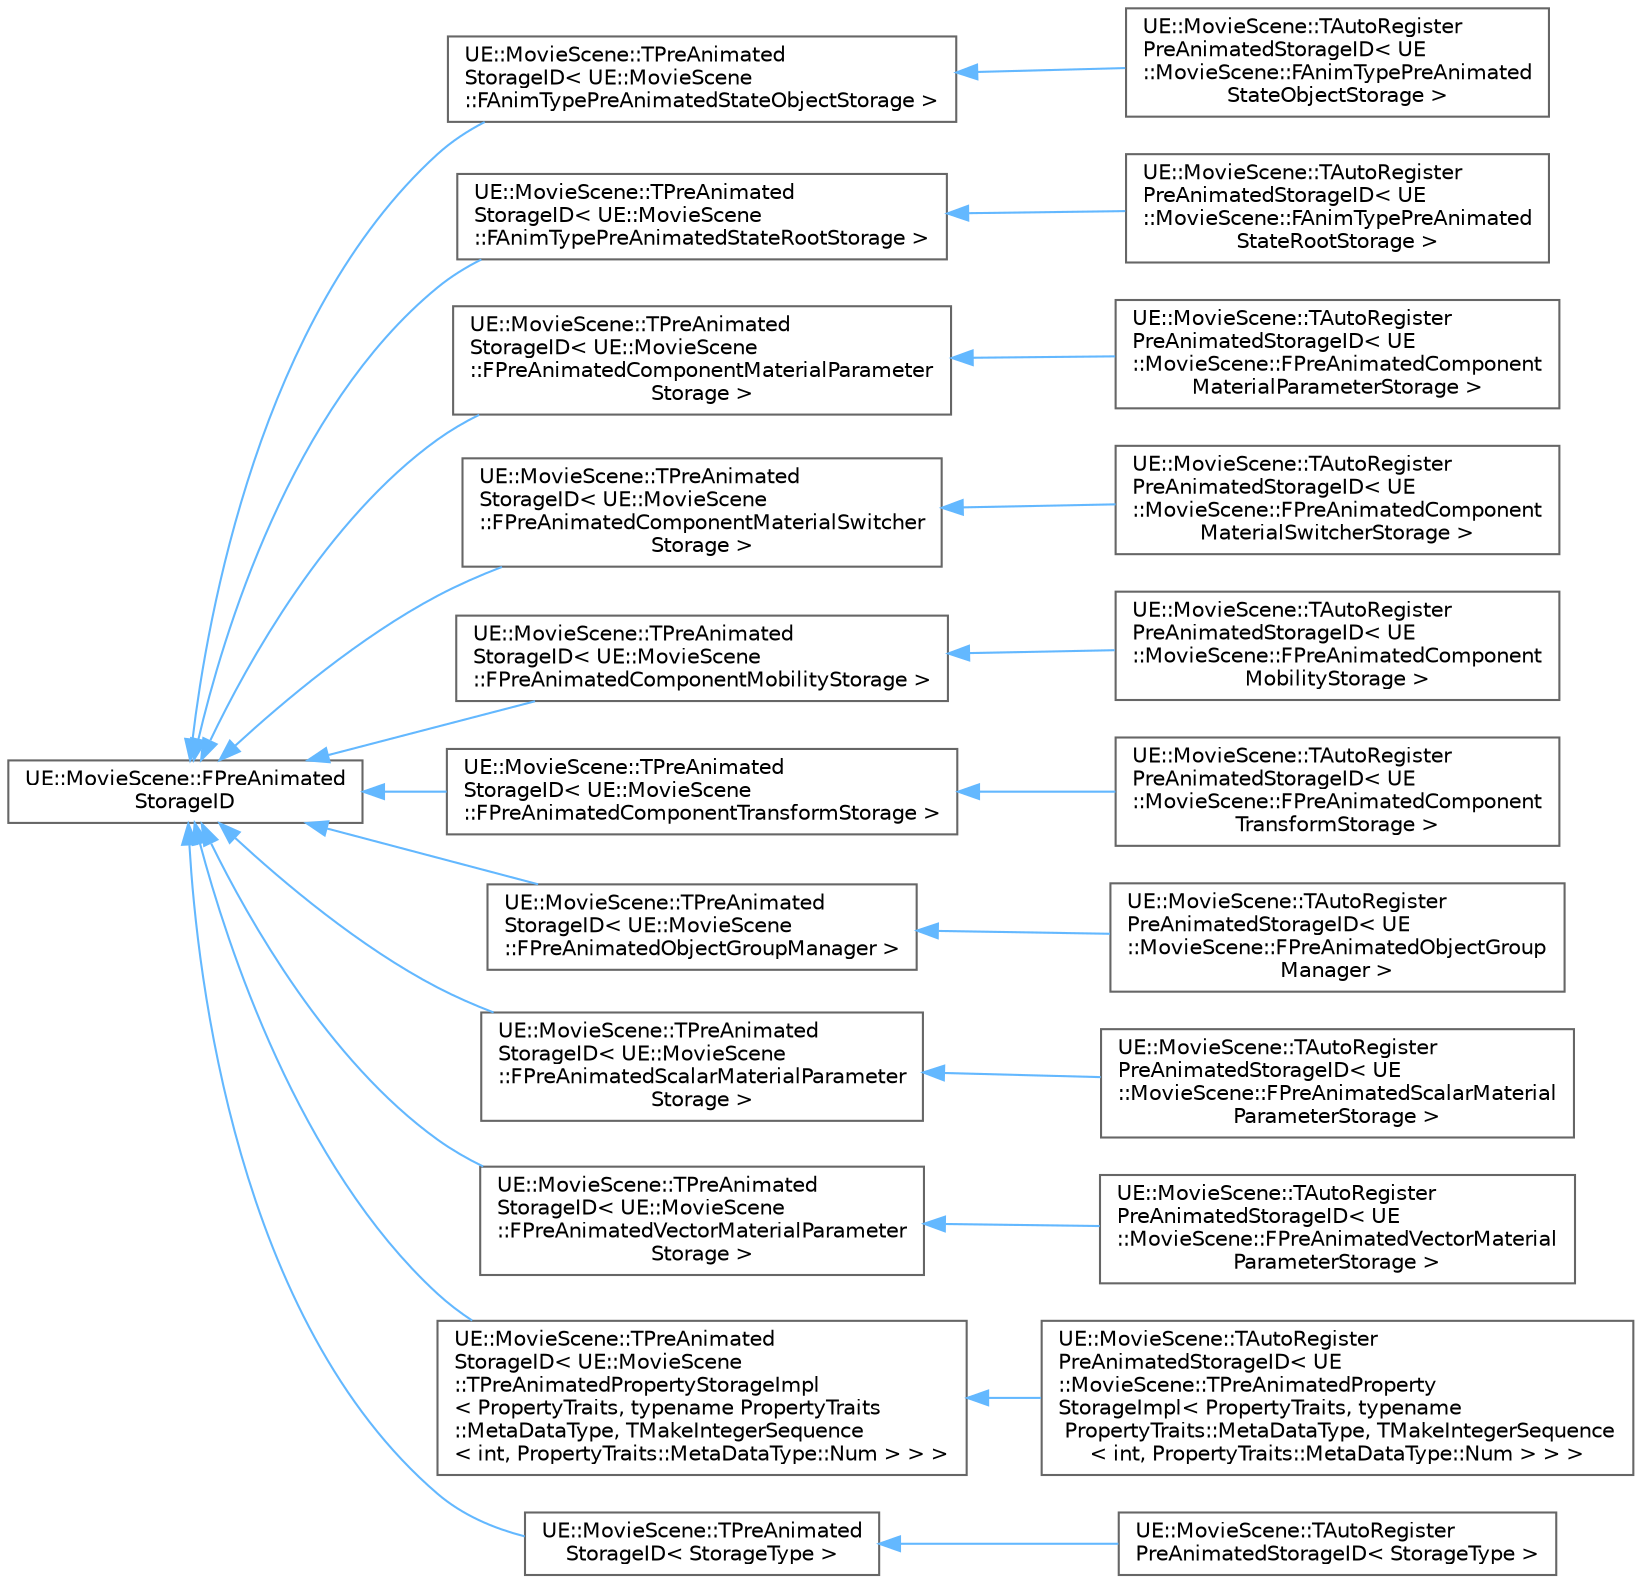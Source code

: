 digraph "Graphical Class Hierarchy"
{
 // INTERACTIVE_SVG=YES
 // LATEX_PDF_SIZE
  bgcolor="transparent";
  edge [fontname=Helvetica,fontsize=10,labelfontname=Helvetica,labelfontsize=10];
  node [fontname=Helvetica,fontsize=10,shape=box,height=0.2,width=0.4];
  rankdir="LR";
  Node0 [id="Node000000",label="UE::MovieScene::FPreAnimated\lStorageID",height=0.2,width=0.4,color="grey40", fillcolor="white", style="filled",URL="$d5/d99/structUE_1_1MovieScene_1_1FPreAnimatedStorageID.html",tooltip=" "];
  Node0 -> Node1 [id="edge9555_Node000000_Node000001",dir="back",color="steelblue1",style="solid",tooltip=" "];
  Node1 [id="Node000001",label="UE::MovieScene::TPreAnimated\lStorageID\< UE::MovieScene\l::FAnimTypePreAnimatedStateObjectStorage \>",height=0.2,width=0.4,color="grey40", fillcolor="white", style="filled",URL="$d4/de8/structUE_1_1MovieScene_1_1TPreAnimatedStorageID.html",tooltip=" "];
  Node1 -> Node2 [id="edge9556_Node000001_Node000002",dir="back",color="steelblue1",style="solid",tooltip=" "];
  Node2 [id="Node000002",label="UE::MovieScene::TAutoRegister\lPreAnimatedStorageID\< UE\l::MovieScene::FAnimTypePreAnimated\lStateObjectStorage \>",height=0.2,width=0.4,color="grey40", fillcolor="white", style="filled",URL="$df/da6/structUE_1_1MovieScene_1_1TAutoRegisterPreAnimatedStorageID.html",tooltip=" "];
  Node0 -> Node3 [id="edge9557_Node000000_Node000003",dir="back",color="steelblue1",style="solid",tooltip=" "];
  Node3 [id="Node000003",label="UE::MovieScene::TPreAnimated\lStorageID\< UE::MovieScene\l::FAnimTypePreAnimatedStateRootStorage \>",height=0.2,width=0.4,color="grey40", fillcolor="white", style="filled",URL="$d4/de8/structUE_1_1MovieScene_1_1TPreAnimatedStorageID.html",tooltip=" "];
  Node3 -> Node4 [id="edge9558_Node000003_Node000004",dir="back",color="steelblue1",style="solid",tooltip=" "];
  Node4 [id="Node000004",label="UE::MovieScene::TAutoRegister\lPreAnimatedStorageID\< UE\l::MovieScene::FAnimTypePreAnimated\lStateRootStorage \>",height=0.2,width=0.4,color="grey40", fillcolor="white", style="filled",URL="$df/da6/structUE_1_1MovieScene_1_1TAutoRegisterPreAnimatedStorageID.html",tooltip=" "];
  Node0 -> Node5 [id="edge9559_Node000000_Node000005",dir="back",color="steelblue1",style="solid",tooltip=" "];
  Node5 [id="Node000005",label="UE::MovieScene::TPreAnimated\lStorageID\< UE::MovieScene\l::FPreAnimatedComponentMaterialParameter\lStorage \>",height=0.2,width=0.4,color="grey40", fillcolor="white", style="filled",URL="$d4/de8/structUE_1_1MovieScene_1_1TPreAnimatedStorageID.html",tooltip=" "];
  Node5 -> Node6 [id="edge9560_Node000005_Node000006",dir="back",color="steelblue1",style="solid",tooltip=" "];
  Node6 [id="Node000006",label="UE::MovieScene::TAutoRegister\lPreAnimatedStorageID\< UE\l::MovieScene::FPreAnimatedComponent\lMaterialParameterStorage \>",height=0.2,width=0.4,color="grey40", fillcolor="white", style="filled",URL="$df/da6/structUE_1_1MovieScene_1_1TAutoRegisterPreAnimatedStorageID.html",tooltip=" "];
  Node0 -> Node7 [id="edge9561_Node000000_Node000007",dir="back",color="steelblue1",style="solid",tooltip=" "];
  Node7 [id="Node000007",label="UE::MovieScene::TPreAnimated\lStorageID\< UE::MovieScene\l::FPreAnimatedComponentMaterialSwitcher\lStorage \>",height=0.2,width=0.4,color="grey40", fillcolor="white", style="filled",URL="$d4/de8/structUE_1_1MovieScene_1_1TPreAnimatedStorageID.html",tooltip=" "];
  Node7 -> Node8 [id="edge9562_Node000007_Node000008",dir="back",color="steelblue1",style="solid",tooltip=" "];
  Node8 [id="Node000008",label="UE::MovieScene::TAutoRegister\lPreAnimatedStorageID\< UE\l::MovieScene::FPreAnimatedComponent\lMaterialSwitcherStorage \>",height=0.2,width=0.4,color="grey40", fillcolor="white", style="filled",URL="$df/da6/structUE_1_1MovieScene_1_1TAutoRegisterPreAnimatedStorageID.html",tooltip=" "];
  Node0 -> Node9 [id="edge9563_Node000000_Node000009",dir="back",color="steelblue1",style="solid",tooltip=" "];
  Node9 [id="Node000009",label="UE::MovieScene::TPreAnimated\lStorageID\< UE::MovieScene\l::FPreAnimatedComponentMobilityStorage \>",height=0.2,width=0.4,color="grey40", fillcolor="white", style="filled",URL="$d4/de8/structUE_1_1MovieScene_1_1TPreAnimatedStorageID.html",tooltip=" "];
  Node9 -> Node10 [id="edge9564_Node000009_Node000010",dir="back",color="steelblue1",style="solid",tooltip=" "];
  Node10 [id="Node000010",label="UE::MovieScene::TAutoRegister\lPreAnimatedStorageID\< UE\l::MovieScene::FPreAnimatedComponent\lMobilityStorage \>",height=0.2,width=0.4,color="grey40", fillcolor="white", style="filled",URL="$df/da6/structUE_1_1MovieScene_1_1TAutoRegisterPreAnimatedStorageID.html",tooltip=" "];
  Node0 -> Node11 [id="edge9565_Node000000_Node000011",dir="back",color="steelblue1",style="solid",tooltip=" "];
  Node11 [id="Node000011",label="UE::MovieScene::TPreAnimated\lStorageID\< UE::MovieScene\l::FPreAnimatedComponentTransformStorage \>",height=0.2,width=0.4,color="grey40", fillcolor="white", style="filled",URL="$d4/de8/structUE_1_1MovieScene_1_1TPreAnimatedStorageID.html",tooltip=" "];
  Node11 -> Node12 [id="edge9566_Node000011_Node000012",dir="back",color="steelblue1",style="solid",tooltip=" "];
  Node12 [id="Node000012",label="UE::MovieScene::TAutoRegister\lPreAnimatedStorageID\< UE\l::MovieScene::FPreAnimatedComponent\lTransformStorage \>",height=0.2,width=0.4,color="grey40", fillcolor="white", style="filled",URL="$df/da6/structUE_1_1MovieScene_1_1TAutoRegisterPreAnimatedStorageID.html",tooltip=" "];
  Node0 -> Node13 [id="edge9567_Node000000_Node000013",dir="back",color="steelblue1",style="solid",tooltip=" "];
  Node13 [id="Node000013",label="UE::MovieScene::TPreAnimated\lStorageID\< UE::MovieScene\l::FPreAnimatedObjectGroupManager \>",height=0.2,width=0.4,color="grey40", fillcolor="white", style="filled",URL="$d4/de8/structUE_1_1MovieScene_1_1TPreAnimatedStorageID.html",tooltip=" "];
  Node13 -> Node14 [id="edge9568_Node000013_Node000014",dir="back",color="steelblue1",style="solid",tooltip=" "];
  Node14 [id="Node000014",label="UE::MovieScene::TAutoRegister\lPreAnimatedStorageID\< UE\l::MovieScene::FPreAnimatedObjectGroup\lManager \>",height=0.2,width=0.4,color="grey40", fillcolor="white", style="filled",URL="$df/da6/structUE_1_1MovieScene_1_1TAutoRegisterPreAnimatedStorageID.html",tooltip=" "];
  Node0 -> Node15 [id="edge9569_Node000000_Node000015",dir="back",color="steelblue1",style="solid",tooltip=" "];
  Node15 [id="Node000015",label="UE::MovieScene::TPreAnimated\lStorageID\< UE::MovieScene\l::FPreAnimatedScalarMaterialParameter\lStorage \>",height=0.2,width=0.4,color="grey40", fillcolor="white", style="filled",URL="$d4/de8/structUE_1_1MovieScene_1_1TPreAnimatedStorageID.html",tooltip=" "];
  Node15 -> Node16 [id="edge9570_Node000015_Node000016",dir="back",color="steelblue1",style="solid",tooltip=" "];
  Node16 [id="Node000016",label="UE::MovieScene::TAutoRegister\lPreAnimatedStorageID\< UE\l::MovieScene::FPreAnimatedScalarMaterial\lParameterStorage \>",height=0.2,width=0.4,color="grey40", fillcolor="white", style="filled",URL="$df/da6/structUE_1_1MovieScene_1_1TAutoRegisterPreAnimatedStorageID.html",tooltip=" "];
  Node0 -> Node17 [id="edge9571_Node000000_Node000017",dir="back",color="steelblue1",style="solid",tooltip=" "];
  Node17 [id="Node000017",label="UE::MovieScene::TPreAnimated\lStorageID\< UE::MovieScene\l::FPreAnimatedVectorMaterialParameter\lStorage \>",height=0.2,width=0.4,color="grey40", fillcolor="white", style="filled",URL="$d4/de8/structUE_1_1MovieScene_1_1TPreAnimatedStorageID.html",tooltip=" "];
  Node17 -> Node18 [id="edge9572_Node000017_Node000018",dir="back",color="steelblue1",style="solid",tooltip=" "];
  Node18 [id="Node000018",label="UE::MovieScene::TAutoRegister\lPreAnimatedStorageID\< UE\l::MovieScene::FPreAnimatedVectorMaterial\lParameterStorage \>",height=0.2,width=0.4,color="grey40", fillcolor="white", style="filled",URL="$df/da6/structUE_1_1MovieScene_1_1TAutoRegisterPreAnimatedStorageID.html",tooltip=" "];
  Node0 -> Node19 [id="edge9573_Node000000_Node000019",dir="back",color="steelblue1",style="solid",tooltip=" "];
  Node19 [id="Node000019",label="UE::MovieScene::TPreAnimated\lStorageID\< UE::MovieScene\l::TPreAnimatedPropertyStorageImpl\l\< PropertyTraits, typename PropertyTraits\l::MetaDataType, TMakeIntegerSequence\l\< int, PropertyTraits::MetaDataType::Num \> \> \>",height=0.2,width=0.4,color="grey40", fillcolor="white", style="filled",URL="$d4/de8/structUE_1_1MovieScene_1_1TPreAnimatedStorageID.html",tooltip=" "];
  Node19 -> Node20 [id="edge9574_Node000019_Node000020",dir="back",color="steelblue1",style="solid",tooltip=" "];
  Node20 [id="Node000020",label="UE::MovieScene::TAutoRegister\lPreAnimatedStorageID\< UE\l::MovieScene::TPreAnimatedProperty\lStorageImpl\< PropertyTraits, typename\l PropertyTraits::MetaDataType, TMakeIntegerSequence\l\< int, PropertyTraits::MetaDataType::Num \> \> \>",height=0.2,width=0.4,color="grey40", fillcolor="white", style="filled",URL="$df/da6/structUE_1_1MovieScene_1_1TAutoRegisterPreAnimatedStorageID.html",tooltip=" "];
  Node0 -> Node21 [id="edge9575_Node000000_Node000021",dir="back",color="steelblue1",style="solid",tooltip=" "];
  Node21 [id="Node000021",label="UE::MovieScene::TPreAnimated\lStorageID\< StorageType \>",height=0.2,width=0.4,color="grey40", fillcolor="white", style="filled",URL="$d4/de8/structUE_1_1MovieScene_1_1TPreAnimatedStorageID.html",tooltip=" "];
  Node21 -> Node22 [id="edge9576_Node000021_Node000022",dir="back",color="steelblue1",style="solid",tooltip=" "];
  Node22 [id="Node000022",label="UE::MovieScene::TAutoRegister\lPreAnimatedStorageID\< StorageType \>",height=0.2,width=0.4,color="grey40", fillcolor="white", style="filled",URL="$df/da6/structUE_1_1MovieScene_1_1TAutoRegisterPreAnimatedStorageID.html",tooltip=" "];
}
